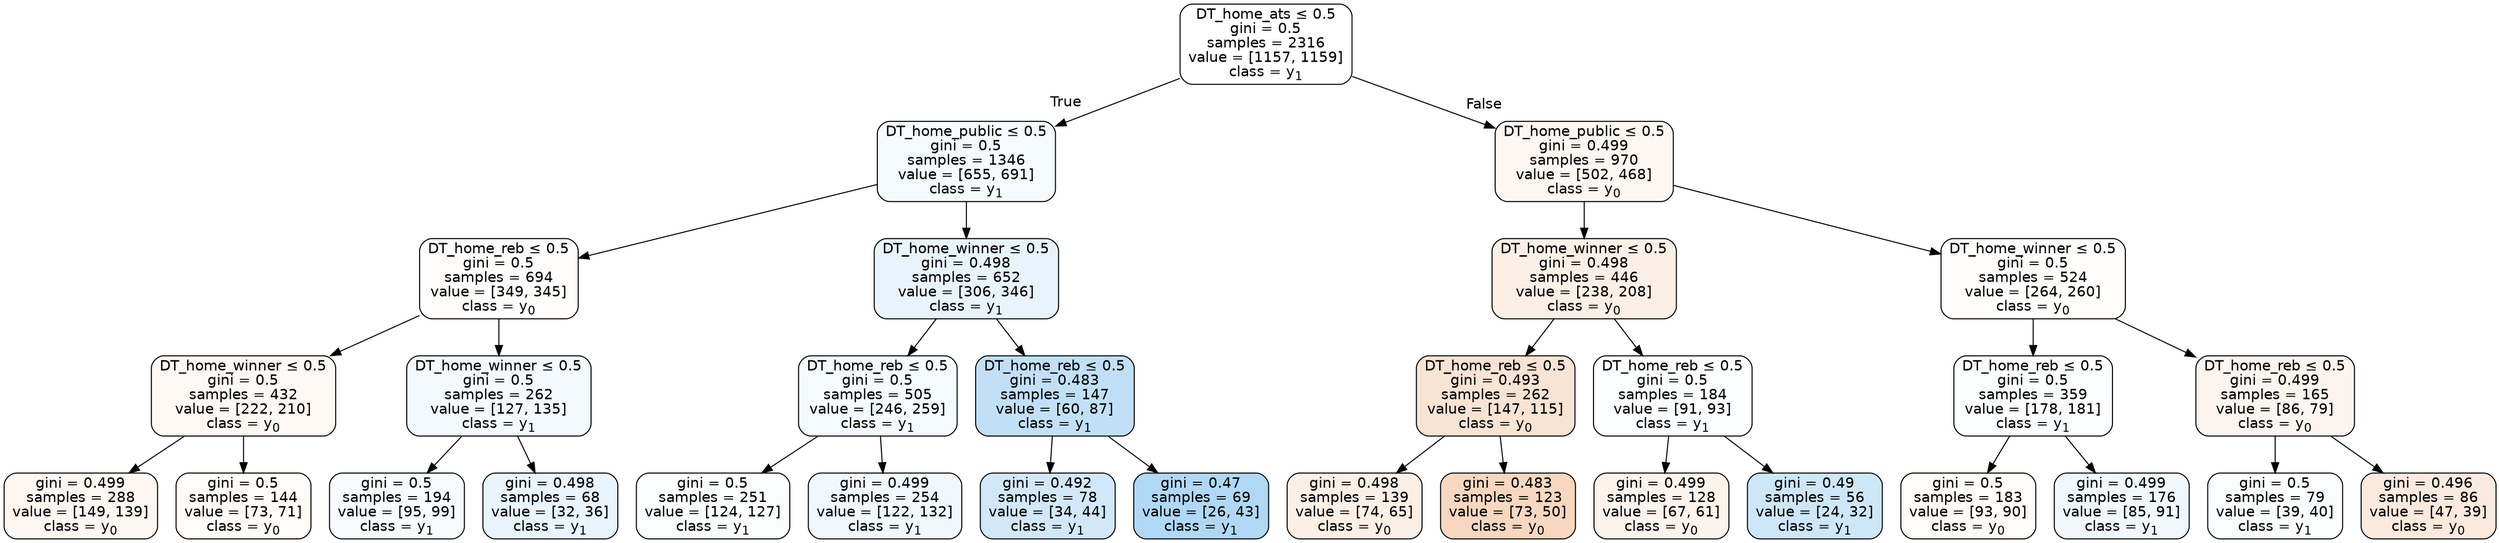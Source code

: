 digraph Tree {
node [shape=box, style="filled, rounded", color="black", fontname=helvetica] ;
edge [fontname=helvetica] ;
0 [label=<DT_home_ats &le; 0.5<br/>gini = 0.5<br/>samples = 2316<br/>value = [1157, 1159]<br/>class = y<SUB>1</SUB>>, fillcolor="#399de500"] ;
1 [label=<DT_home_public &le; 0.5<br/>gini = 0.5<br/>samples = 1346<br/>value = [655, 691]<br/>class = y<SUB>1</SUB>>, fillcolor="#399de50d"] ;
0 -> 1 [labeldistance=2.5, labelangle=45, headlabel="True"] ;
2 [label=<DT_home_reb &le; 0.5<br/>gini = 0.5<br/>samples = 694<br/>value = [349, 345]<br/>class = y<SUB>0</SUB>>, fillcolor="#e5813903"] ;
1 -> 2 ;
3 [label=<DT_home_winner &le; 0.5<br/>gini = 0.5<br/>samples = 432<br/>value = [222, 210]<br/>class = y<SUB>0</SUB>>, fillcolor="#e581390e"] ;
2 -> 3 ;
4 [label=<gini = 0.499<br/>samples = 288<br/>value = [149, 139]<br/>class = y<SUB>0</SUB>>, fillcolor="#e5813911"] ;
3 -> 4 ;
5 [label=<gini = 0.5<br/>samples = 144<br/>value = [73, 71]<br/>class = y<SUB>0</SUB>>, fillcolor="#e5813907"] ;
3 -> 5 ;
6 [label=<DT_home_winner &le; 0.5<br/>gini = 0.5<br/>samples = 262<br/>value = [127, 135]<br/>class = y<SUB>1</SUB>>, fillcolor="#399de50f"] ;
2 -> 6 ;
7 [label=<gini = 0.5<br/>samples = 194<br/>value = [95, 99]<br/>class = y<SUB>1</SUB>>, fillcolor="#399de50a"] ;
6 -> 7 ;
8 [label=<gini = 0.498<br/>samples = 68<br/>value = [32, 36]<br/>class = y<SUB>1</SUB>>, fillcolor="#399de51c"] ;
6 -> 8 ;
9 [label=<DT_home_winner &le; 0.5<br/>gini = 0.498<br/>samples = 652<br/>value = [306, 346]<br/>class = y<SUB>1</SUB>>, fillcolor="#399de51d"] ;
1 -> 9 ;
10 [label=<DT_home_reb &le; 0.5<br/>gini = 0.5<br/>samples = 505<br/>value = [246, 259]<br/>class = y<SUB>1</SUB>>, fillcolor="#399de50d"] ;
9 -> 10 ;
11 [label=<gini = 0.5<br/>samples = 251<br/>value = [124, 127]<br/>class = y<SUB>1</SUB>>, fillcolor="#399de506"] ;
10 -> 11 ;
12 [label=<gini = 0.499<br/>samples = 254<br/>value = [122, 132]<br/>class = y<SUB>1</SUB>>, fillcolor="#399de513"] ;
10 -> 12 ;
13 [label=<DT_home_reb &le; 0.5<br/>gini = 0.483<br/>samples = 147<br/>value = [60, 87]<br/>class = y<SUB>1</SUB>>, fillcolor="#399de54f"] ;
9 -> 13 ;
14 [label=<gini = 0.492<br/>samples = 78<br/>value = [34, 44]<br/>class = y<SUB>1</SUB>>, fillcolor="#399de53a"] ;
13 -> 14 ;
15 [label=<gini = 0.47<br/>samples = 69<br/>value = [26, 43]<br/>class = y<SUB>1</SUB>>, fillcolor="#399de565"] ;
13 -> 15 ;
16 [label=<DT_home_public &le; 0.5<br/>gini = 0.499<br/>samples = 970<br/>value = [502, 468]<br/>class = y<SUB>0</SUB>>, fillcolor="#e5813911"] ;
0 -> 16 [labeldistance=2.5, labelangle=-45, headlabel="False"] ;
17 [label=<DT_home_winner &le; 0.5<br/>gini = 0.498<br/>samples = 446<br/>value = [238, 208]<br/>class = y<SUB>0</SUB>>, fillcolor="#e5813920"] ;
16 -> 17 ;
18 [label=<DT_home_reb &le; 0.5<br/>gini = 0.493<br/>samples = 262<br/>value = [147, 115]<br/>class = y<SUB>0</SUB>>, fillcolor="#e5813938"] ;
17 -> 18 ;
19 [label=<gini = 0.498<br/>samples = 139<br/>value = [74, 65]<br/>class = y<SUB>0</SUB>>, fillcolor="#e581391f"] ;
18 -> 19 ;
20 [label=<gini = 0.483<br/>samples = 123<br/>value = [73, 50]<br/>class = y<SUB>0</SUB>>, fillcolor="#e5813950"] ;
18 -> 20 ;
21 [label=<DT_home_reb &le; 0.5<br/>gini = 0.5<br/>samples = 184<br/>value = [91, 93]<br/>class = y<SUB>1</SUB>>, fillcolor="#399de505"] ;
17 -> 21 ;
22 [label=<gini = 0.499<br/>samples = 128<br/>value = [67, 61]<br/>class = y<SUB>0</SUB>>, fillcolor="#e5813917"] ;
21 -> 22 ;
23 [label=<gini = 0.49<br/>samples = 56<br/>value = [24, 32]<br/>class = y<SUB>1</SUB>>, fillcolor="#399de540"] ;
21 -> 23 ;
24 [label=<DT_home_winner &le; 0.5<br/>gini = 0.5<br/>samples = 524<br/>value = [264, 260]<br/>class = y<SUB>0</SUB>>, fillcolor="#e5813904"] ;
16 -> 24 ;
25 [label=<DT_home_reb &le; 0.5<br/>gini = 0.5<br/>samples = 359<br/>value = [178, 181]<br/>class = y<SUB>1</SUB>>, fillcolor="#399de504"] ;
24 -> 25 ;
26 [label=<gini = 0.5<br/>samples = 183<br/>value = [93, 90]<br/>class = y<SUB>0</SUB>>, fillcolor="#e5813908"] ;
25 -> 26 ;
27 [label=<gini = 0.499<br/>samples = 176<br/>value = [85, 91]<br/>class = y<SUB>1</SUB>>, fillcolor="#399de511"] ;
25 -> 27 ;
28 [label=<DT_home_reb &le; 0.5<br/>gini = 0.499<br/>samples = 165<br/>value = [86, 79]<br/>class = y<SUB>0</SUB>>, fillcolor="#e5813915"] ;
24 -> 28 ;
29 [label=<gini = 0.5<br/>samples = 79<br/>value = [39, 40]<br/>class = y<SUB>1</SUB>>, fillcolor="#399de506"] ;
28 -> 29 ;
30 [label=<gini = 0.496<br/>samples = 86<br/>value = [47, 39]<br/>class = y<SUB>0</SUB>>, fillcolor="#e581392b"] ;
28 -> 30 ;
}